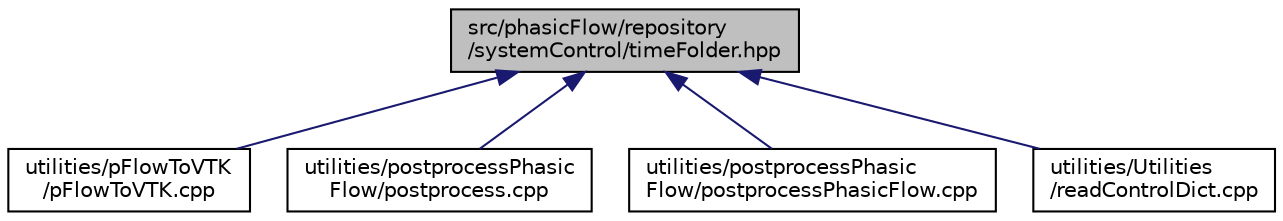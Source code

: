 digraph "src/phasicFlow/repository/systemControl/timeFolder.hpp"
{
 // LATEX_PDF_SIZE
  edge [fontname="Helvetica",fontsize="10",labelfontname="Helvetica",labelfontsize="10"];
  node [fontname="Helvetica",fontsize="10",shape=record];
  Node1 [label="src/phasicFlow/repository\l/systemControl/timeFolder.hpp",height=0.2,width=0.4,color="black", fillcolor="grey75", style="filled", fontcolor="black",tooltip=" "];
  Node1 -> Node2 [dir="back",color="midnightblue",fontsize="10",style="solid",fontname="Helvetica"];
  Node2 [label="utilities/pFlowToVTK\l/pFlowToVTK.cpp",height=0.2,width=0.4,color="black", fillcolor="white", style="filled",URL="$pFlowToVTK_8cpp.html",tooltip=" "];
  Node1 -> Node3 [dir="back",color="midnightblue",fontsize="10",style="solid",fontname="Helvetica"];
  Node3 [label="utilities/postprocessPhasic\lFlow/postprocess.cpp",height=0.2,width=0.4,color="black", fillcolor="white", style="filled",URL="$postprocess_8cpp.html",tooltip=" "];
  Node1 -> Node4 [dir="back",color="midnightblue",fontsize="10",style="solid",fontname="Helvetica"];
  Node4 [label="utilities/postprocessPhasic\lFlow/postprocessPhasicFlow.cpp",height=0.2,width=0.4,color="black", fillcolor="white", style="filled",URL="$postprocessPhasicFlow_8cpp.html",tooltip=" "];
  Node1 -> Node5 [dir="back",color="midnightblue",fontsize="10",style="solid",fontname="Helvetica"];
  Node5 [label="utilities/Utilities\l/readControlDict.cpp",height=0.2,width=0.4,color="black", fillcolor="white", style="filled",URL="$readControlDict_8cpp.html",tooltip=" "];
}
